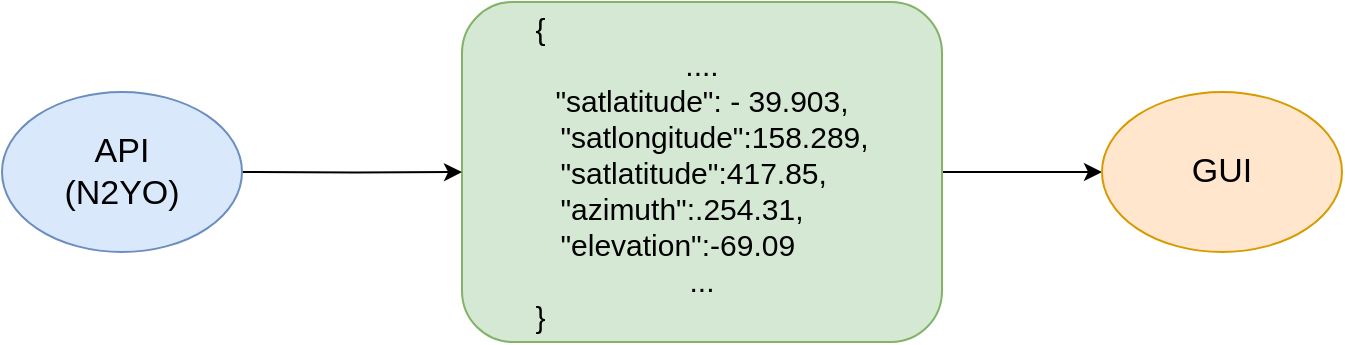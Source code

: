 <mxfile version="23.0.2" type="device">
  <diagram name="Seite-1" id="RjQElk5X8pEcTZn8_u9m">
    <mxGraphModel dx="1434" dy="754" grid="1" gridSize="10" guides="1" tooltips="1" connect="1" arrows="1" fold="1" page="1" pageScale="1" pageWidth="1169" pageHeight="827" math="0" shadow="0">
      <root>
        <mxCell id="0" />
        <mxCell id="1" parent="0" />
        <mxCell id="Pfc6o-DjHNUA7IROcY93-7" style="edgeStyle=orthogonalEdgeStyle;rounded=0;orthogonalLoop=1;jettySize=auto;html=1;entryX=0;entryY=0.5;entryDx=0;entryDy=0;" edge="1" parent="1" source="Pfc6o-DjHNUA7IROcY93-1" target="Pfc6o-DjHNUA7IROcY93-6">
          <mxGeometry relative="1" as="geometry" />
        </mxCell>
        <mxCell id="Pfc6o-DjHNUA7IROcY93-1" value="&lt;div style=&quot;text-align: left; font-size: 15px;&quot;&gt;&lt;span style=&quot;background-color: initial;&quot;&gt;&lt;font style=&quot;font-size: 15px;&quot;&gt;{&lt;/font&gt;&lt;/span&gt;&lt;/div&gt;&lt;div style=&quot;font-size: 15px;&quot;&gt;&lt;span style=&quot;background-color: initial;&quot;&gt;&lt;font style=&quot;font-size: 15px;&quot;&gt;....&lt;/font&gt;&lt;/span&gt;&lt;/div&gt;&lt;font style=&quot;font-size: 15px;&quot;&gt;&quot;satlatitude&quot;: - 39.903,&lt;br&gt;&amp;nbsp; &amp;nbsp;&quot;satlongitude&quot;:158.289,&lt;br&gt;&lt;div style=&quot;text-align: left;&quot;&gt;&lt;span style=&quot;background-color: initial;&quot;&gt;&amp;nbsp; &amp;nbsp;&quot;satlatitude&quot;:417.85,&lt;/span&gt;&lt;/div&gt;&lt;div style=&quot;text-align: left;&quot;&gt;&lt;span style=&quot;background-color: initial;&quot;&gt;&amp;nbsp; &amp;nbsp;&quot;azimuth&quot;:.254.31,&lt;/span&gt;&lt;/div&gt;&lt;div style=&quot;text-align: left;&quot;&gt;&lt;span style=&quot;background-color: initial;&quot;&gt;&amp;nbsp; &amp;nbsp;&quot;elevation&quot;:-69.09&lt;/span&gt;&lt;/div&gt;...&lt;br&gt;&lt;/font&gt;&lt;div style=&quot;text-align: left; font-size: 15px;&quot;&gt;&lt;span style=&quot;background-color: initial;&quot;&gt;&lt;font style=&quot;font-size: 15px;&quot;&gt;}&lt;/font&gt;&lt;/span&gt;&lt;/div&gt;" style="rounded=1;whiteSpace=wrap;html=1;fillColor=#d5e8d4;strokeColor=#82b366;" vertex="1" parent="1">
          <mxGeometry x="460" y="250" width="240" height="170" as="geometry" />
        </mxCell>
        <mxCell id="Pfc6o-DjHNUA7IROcY93-3" style="edgeStyle=orthogonalEdgeStyle;rounded=0;orthogonalLoop=1;jettySize=auto;html=1;entryX=0;entryY=0.5;entryDx=0;entryDy=0;curved=1;" edge="1" parent="1" target="Pfc6o-DjHNUA7IROcY93-1">
          <mxGeometry relative="1" as="geometry">
            <mxPoint x="350" y="335" as="sourcePoint" />
          </mxGeometry>
        </mxCell>
        <mxCell id="Pfc6o-DjHNUA7IROcY93-5" value="&lt;font style=&quot;font-size: 17px;&quot;&gt;API&lt;br&gt;(N2YO)&lt;/font&gt;" style="ellipse;whiteSpace=wrap;html=1;fillColor=#dae8fc;strokeColor=#6c8ebf;" vertex="1" parent="1">
          <mxGeometry x="230" y="295" width="120" height="80" as="geometry" />
        </mxCell>
        <mxCell id="Pfc6o-DjHNUA7IROcY93-6" value="&lt;font style=&quot;font-size: 17px;&quot;&gt;GUI&lt;/font&gt;" style="ellipse;whiteSpace=wrap;html=1;fillColor=#ffe6cc;strokeColor=#d79b00;" vertex="1" parent="1">
          <mxGeometry x="780" y="295" width="120" height="80" as="geometry" />
        </mxCell>
      </root>
    </mxGraphModel>
  </diagram>
</mxfile>
